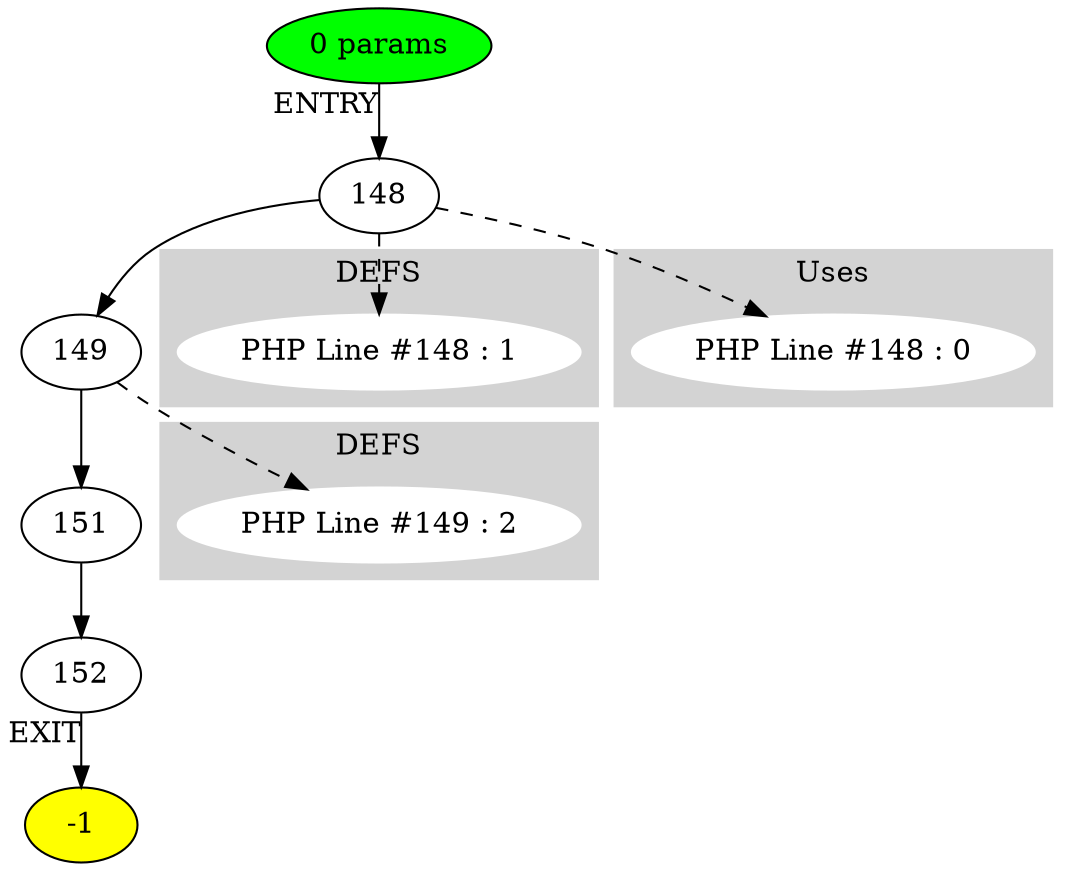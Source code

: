 digraph testName {
0 [label="148" tooltip="FPushFuncD
String
CGetL
Concat
FPassCE
FCall
UnboxR
SetL
PopC
"];
1 [label="149" tooltip="FPushFuncD
FPassL
FCall
UnboxR
SetL
PopC
"];
2 [label="151" tooltip="CGetM
Print
PopC
"];
3 [label="152" tooltip="Null
RetC
"];
0 -> 1;
1 -> 2;
2 -> 3;
-2 -> 0[xlabel="ENTRY"];
3 -> -1[xlabel="EXIT"];
-2 [fillcolor = green, style = filled]-1 [fillcolor= yellow, style = filled] subgraph cluster_g_0 { style=filled; color=lightgrey; node [style=filled,color=white]; g_0[label= "PHP Line #148 : 1"];label = "DEFS";}
0 -> g_0 [style="dashed"];
subgraph cluster_g_1 { style=filled; color=lightgrey; node [style=filled,color=white]; g_1[label= "PHP Line #149 : 2"];label = "DEFS";}
1 -> g_1 [style="dashed"];
subgraph cluster_use_0 { style=filled; color=lightgrey; node [style=filled,color=white]; use_0_0[label= "PHP Line #148 : 0"];label = "Uses";}
0 -> use_0_0 [style="dashed"];
-2 [label="0 params"];
}
